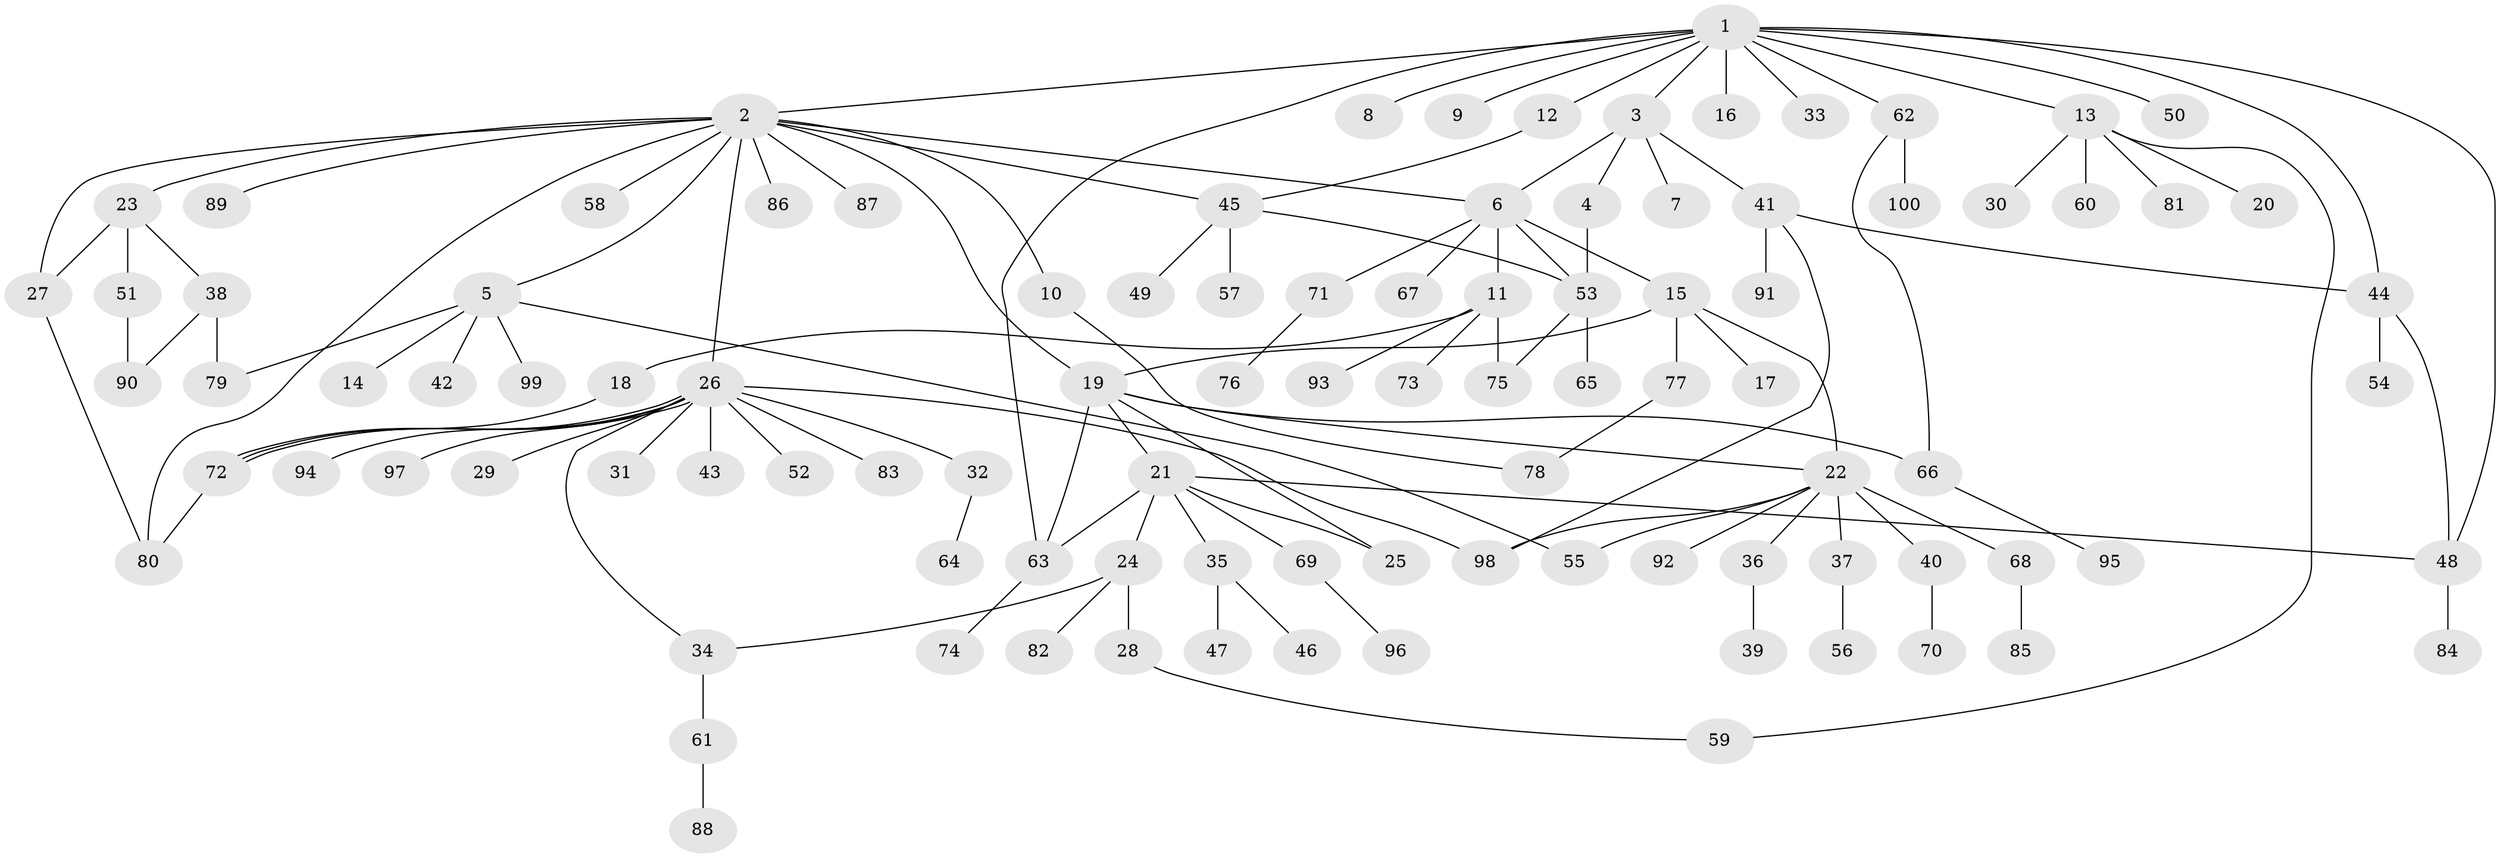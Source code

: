 // Generated by graph-tools (version 1.1) at 2025/38/02/21/25 10:38:54]
// undirected, 100 vertices, 126 edges
graph export_dot {
graph [start="1"]
  node [color=gray90,style=filled];
  1;
  2;
  3;
  4;
  5;
  6;
  7;
  8;
  9;
  10;
  11;
  12;
  13;
  14;
  15;
  16;
  17;
  18;
  19;
  20;
  21;
  22;
  23;
  24;
  25;
  26;
  27;
  28;
  29;
  30;
  31;
  32;
  33;
  34;
  35;
  36;
  37;
  38;
  39;
  40;
  41;
  42;
  43;
  44;
  45;
  46;
  47;
  48;
  49;
  50;
  51;
  52;
  53;
  54;
  55;
  56;
  57;
  58;
  59;
  60;
  61;
  62;
  63;
  64;
  65;
  66;
  67;
  68;
  69;
  70;
  71;
  72;
  73;
  74;
  75;
  76;
  77;
  78;
  79;
  80;
  81;
  82;
  83;
  84;
  85;
  86;
  87;
  88;
  89;
  90;
  91;
  92;
  93;
  94;
  95;
  96;
  97;
  98;
  99;
  100;
  1 -- 2;
  1 -- 3;
  1 -- 8;
  1 -- 9;
  1 -- 12;
  1 -- 13;
  1 -- 16;
  1 -- 33;
  1 -- 44;
  1 -- 48;
  1 -- 50;
  1 -- 62;
  1 -- 63;
  2 -- 5;
  2 -- 6;
  2 -- 10;
  2 -- 19;
  2 -- 23;
  2 -- 26;
  2 -- 27;
  2 -- 45;
  2 -- 58;
  2 -- 80;
  2 -- 86;
  2 -- 87;
  2 -- 89;
  3 -- 4;
  3 -- 6;
  3 -- 7;
  3 -- 41;
  4 -- 53;
  5 -- 14;
  5 -- 42;
  5 -- 55;
  5 -- 79;
  5 -- 99;
  6 -- 11;
  6 -- 15;
  6 -- 53;
  6 -- 67;
  6 -- 71;
  10 -- 78;
  11 -- 18;
  11 -- 73;
  11 -- 75;
  11 -- 93;
  12 -- 45;
  13 -- 20;
  13 -- 30;
  13 -- 59;
  13 -- 60;
  13 -- 81;
  15 -- 17;
  15 -- 19;
  15 -- 22;
  15 -- 77;
  18 -- 72;
  19 -- 21;
  19 -- 22;
  19 -- 25;
  19 -- 63;
  19 -- 66;
  21 -- 24;
  21 -- 25;
  21 -- 35;
  21 -- 48;
  21 -- 63;
  21 -- 69;
  22 -- 36;
  22 -- 37;
  22 -- 40;
  22 -- 55;
  22 -- 68;
  22 -- 92;
  22 -- 98;
  23 -- 27;
  23 -- 38;
  23 -- 51;
  24 -- 28;
  24 -- 34;
  24 -- 82;
  26 -- 29;
  26 -- 31;
  26 -- 32;
  26 -- 34;
  26 -- 43;
  26 -- 52;
  26 -- 72;
  26 -- 72;
  26 -- 83;
  26 -- 94;
  26 -- 97;
  26 -- 98;
  27 -- 80;
  28 -- 59;
  32 -- 64;
  34 -- 61;
  35 -- 46;
  35 -- 47;
  36 -- 39;
  37 -- 56;
  38 -- 79;
  38 -- 90;
  40 -- 70;
  41 -- 44;
  41 -- 91;
  41 -- 98;
  44 -- 48;
  44 -- 54;
  45 -- 49;
  45 -- 53;
  45 -- 57;
  48 -- 84;
  51 -- 90;
  53 -- 65;
  53 -- 75;
  61 -- 88;
  62 -- 66;
  62 -- 100;
  63 -- 74;
  66 -- 95;
  68 -- 85;
  69 -- 96;
  71 -- 76;
  72 -- 80;
  77 -- 78;
}
